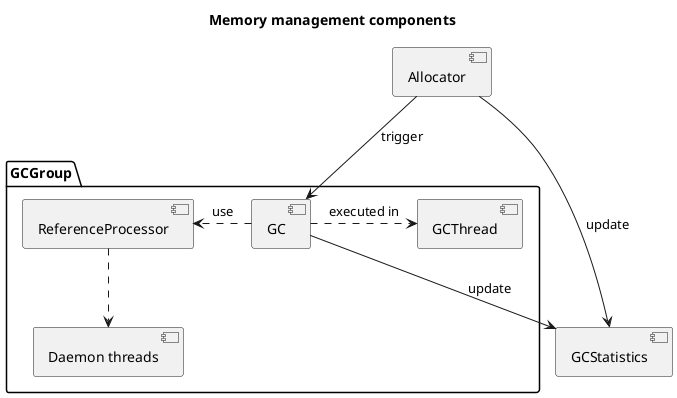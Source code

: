 ' Copyright (c) 2021-2024 Huawei Device Co., Ltd.
' Licensed under the Apache License, Version 2.0 (the "License");
' you may not use this file except in compliance with the License.
' You may obtain a copy of the License at
'
' http://www.apache.org/licenses/LICENSE-2.0
'
' Unless required by applicable law or agreed to in writing, software
' distributed under the License is distributed on an "AS IS" BASIS,
' WITHOUT WARRANTIES OR CONDITIONS OF ANY KIND, either express or implied.
' See the License for the specific language governing permissions and
' limitations under the License.

@startuml
skinparam monochrome true
title Memory management components
[GCStatistics]
package GCGroup {
    [GC]
    [GCThread]
    [Daemon threads]
    [GC] .> [GCThread] : executed in
    [GC] .> [ReferenceProcessor] : use
    [ReferenceProcessor] ..> [Daemon threads]
    [GC] --> [GCStatistics] : update
}
[Allocator] --> [GC] : trigger
[Allocator] --> [GCStatistics] : update
@enduml
